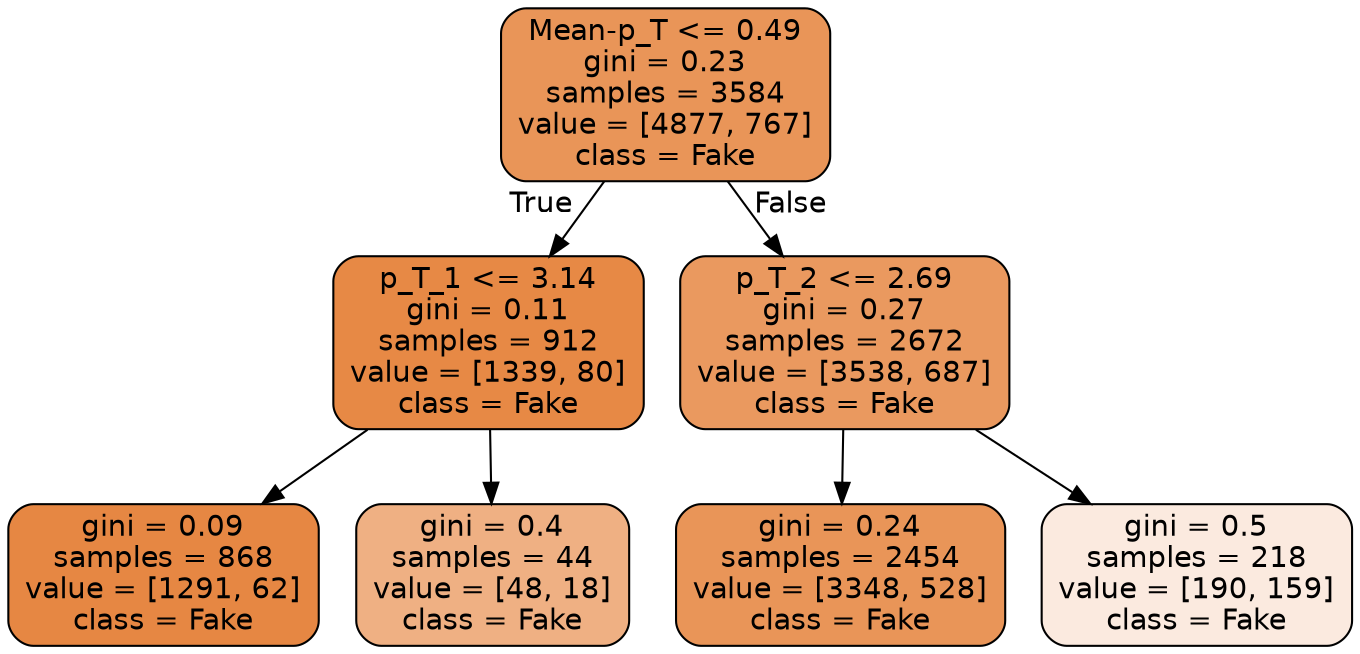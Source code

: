digraph Tree {
node [shape=box, style="filled, rounded", color="black", fontname=helvetica] ;
edge [fontname=helvetica] ;
0 [label="Mean-p_T <= 0.49\ngini = 0.23\nsamples = 3584\nvalue = [4877, 767]\nclass = Fake", fillcolor="#e99558"] ;
1 [label="p_T_1 <= 3.14\ngini = 0.11\nsamples = 912\nvalue = [1339, 80]\nclass = Fake", fillcolor="#e78945"] ;
0 -> 1 [labeldistance=2.5, labelangle=45, headlabel="True"] ;
2 [label="gini = 0.09\nsamples = 868\nvalue = [1291, 62]\nclass = Fake", fillcolor="#e68743"] ;
1 -> 2 ;
3 [label="gini = 0.4\nsamples = 44\nvalue = [48, 18]\nclass = Fake", fillcolor="#efb083"] ;
1 -> 3 ;
4 [label="p_T_2 <= 2.69\ngini = 0.27\nsamples = 2672\nvalue = [3538, 687]\nclass = Fake", fillcolor="#ea995f"] ;
0 -> 4 [labeldistance=2.5, labelangle=-45, headlabel="False"] ;
5 [label="gini = 0.24\nsamples = 2454\nvalue = [3348, 528]\nclass = Fake", fillcolor="#e99558"] ;
4 -> 5 ;
6 [label="gini = 0.5\nsamples = 218\nvalue = [190, 159]\nclass = Fake", fillcolor="#fbeadf"] ;
4 -> 6 ;
}